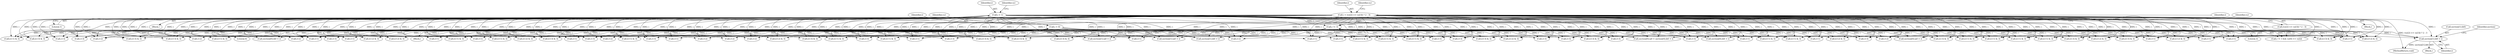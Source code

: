 digraph "0_poppler_a9b8ab4657dec65b8b86c225d12c533ad7e984e2@array" {
"1001233" [label="(Call,section[1].ib0 = i)"];
"1000640" [label="(Call,i = (vy[2] <= vy[3]) ? 2 : 3)"];
"1000661" [label="(Call,i = 1)"];
"1000674" [label="(Call,i != 3)"];
"1000685" [label="(Call,i = 0)"];
"1001132" [label="(Call,i+3)"];
"1001115" [label="(Call,(i+2) & 3)"];
"1000685" [label="(Call,i = 0)"];
"1000917" [label="(Call,i+1)"];
"1001131" [label="(Call,(i+3) & 3)"];
"1000979" [label="(Call,i+1)"];
"1000641" [label="(Identifier,i)"];
"1000790" [label="(Call,(i+1) & 3)"];
"1000686" [label="(Identifier,i)"];
"1001164" [label="(Call,i+3)"];
"1000899" [label="(Call,i+3)"];
"1000642" [label="(Call,(vy[2] <= vy[3]) ? 2 : 3)"];
"1000985" [label="(Call,(i+3) & 3)"];
"1000736" [label="(Call,(i+1) & 3)"];
"1001247" [label="(Call,i+1)"];
"1001073" [label="(Call,(i+3) & 3)"];
"1001080" [label="(Call,section[1].ia0 = i)"];
"1001169" [label="(Call,section[1].ia0 = i)"];
"1000767" [label="(Call,i+1)"];
"1000695" [label="(Call,(i+1) & 3)"];
"1001217" [label="(Call,(i+3) & 3)"];
"1000766" [label="(Call,(i+1) & 3)"];
"1000696" [label="(Call,i+1)"];
"1000660" [label="(Block,)"];
"1001016" [label="(Call,i+3)"];
"1000755" [label="(Call,(i+3) & 3)"];
"1000970" [label="(Call,i+1)"];
"1001060" [label="(Call,section[1].ib0 = i)"];
"1001210" [label="(Block,)"];
"1000791" [label="(Call,i+1)"];
"1001025" [label="(Call,(i+1) & 3)"];
"1001218" [label="(Call,i+3)"];
"1001055" [label="(Call,(i+2) & 3)"];
"1001015" [label="(Call,(i+3) & 3)"];
"1000802" [label="(Call,i+2)"];
"1000952" [label="(Call,(i+3) & 3)"];
"1001233" [label="(Call,section[1].ib0 = i)"];
"1001205" [label="(Call,i+2)"];
"1000684" [label="(Block,)"];
"1000863" [label="(Call,section[0].ib0 = i)"];
"1000851" [label="(Call,i+2)"];
"1000640" [label="(Call,i = (vy[2] <= vy[3]) ? 2 : 3)"];
"1000986" [label="(Call,i+3)"];
"1001157" [label="(Call,i+1)"];
"1000661" [label="(Call,i = 1)"];
"1000801" [label="(Call,(i+2) & 3)"];
"1000978" [label="(Call,(i+1) & 3)"];
"1000820" [label="(Call,i+3)"];
"1001032" [label="(Call,(i+3) & 3)"];
"1001056" [label="(Call,i+2)"];
"1001156" [label="(Call,(i+1) & 3)"];
"1000662" [label="(Identifier,i)"];
"1001234" [label="(Call,section[1].ib0)"];
"1001033" [label="(Call,i+3)"];
"1000742" [label="(Call,section[0].ia0 = i)"];
"1001000" [label="(Call,(i+1) & 3)"];
"1000687" [label="(Literal,0)"];
"1000882" [label="(Call,(i+2) & 3)"];
"1000722" [label="(Call,(i+2) & 3)"];
"1001243" [label="(Identifier,section)"];
"1000676" [label="(Literal,3)"];
"1000892" [label="(Call,i+1)"];
"1000953" [label="(Call,i+3)"];
"1001116" [label="(Call,i+2)"];
"1000655" [label="(Identifier,vy)"];
"1000891" [label="(Call,(i+1) & 3)"];
"1001094" [label="(Call,i+3)"];
"1001239" [label="(Identifier,i)"];
"1000663" [label="(Literal,1)"];
"1001026" [label="(Call,i+1)"];
"1001104" [label="(Call,(i+1) & 3)"];
"1000777" [label="(Call,(i+2) & 3)"];
"1001105" [label="(Call,i+1)"];
"1001229" [label="(Call,i+2)"];
"1000883" [label="(Call,i+2)"];
"1000668" [label="(Identifier,vy)"];
"1000723" [label="(Call,i+2)"];
"1000850" [label="(Call,(i+2) & 3)"];
"1000898" [label="(Call,(i+3) & 3)"];
"1000675" [label="(Identifier,i)"];
"1000107" [label="(Block,)"];
"1001182" [label="(Call,(i+1) & 3)"];
"1001193" [label="(Call,(i+3) & 3)"];
"1000756" [label="(Call,i+3)"];
"1001163" [label="(Call,(i+3) & 3)"];
"1000857" [label="(Call,section[0].ia0 = section[0].ib0 = i)"];
"1000806" [label="(Call,section[0].ib0 = i)"];
"1000916" [label="(Call,(i+1) & 3)"];
"1001147" [label="(Call,i+1)"];
"1001204" [label="(Call,(i+2) & 3)"];
"1000679" [label="(Identifier,vy)"];
"1000673" [label="(Call,i != 3 && vy[0] == vy[i])"];
"1000674" [label="(Call,i != 3)"];
"1000778" [label="(Call,i+2)"];
"1001093" [label="(Call,(i+3) & 3)"];
"1000691" [label="(Identifier,vy)"];
"1001146" [label="(Call,(i+1) & 3)"];
"1000969" [label="(Call,(i+1) & 3)"];
"1001246" [label="(Call,(i+1) & 3)"];
"1000933" [label="(Call,(i+3) & 3)"];
"1001228" [label="(Call,(i+2) & 3)"];
"1001774" [label="(MethodReturn,void)"];
"1001045" [label="(Call,i+1)"];
"1000737" [label="(Call,i+1)"];
"1000819" [label="(Call,(i+3) & 3)"];
"1001183" [label="(Call,i+1)"];
"1001074" [label="(Call,i+3)"];
"1001194" [label="(Call,i+3)"];
"1000934" [label="(Call,i+3)"];
"1001001" [label="(Call,i+1)"];
"1001044" [label="(Call,(i+1) & 3)"];
"1001233" -> "1001210"  [label="AST: "];
"1001233" -> "1001239"  [label="CFG: "];
"1001234" -> "1001233"  [label="AST: "];
"1001239" -> "1001233"  [label="AST: "];
"1001243" -> "1001233"  [label="CFG: "];
"1001233" -> "1001774"  [label="DDG: section[1].ib0"];
"1000640" -> "1001233"  [label="DDG: i"];
"1000661" -> "1001233"  [label="DDG: i"];
"1000674" -> "1001233"  [label="DDG: i"];
"1000685" -> "1001233"  [label="DDG: i"];
"1000640" -> "1000107"  [label="AST: "];
"1000640" -> "1000642"  [label="CFG: "];
"1000641" -> "1000640"  [label="AST: "];
"1000642" -> "1000640"  [label="AST: "];
"1000655" -> "1000640"  [label="CFG: "];
"1000640" -> "1001774"  [label="DDG: (vy[2] <= vy[3]) ? 2 : 3"];
"1000640" -> "1000674"  [label="DDG: i"];
"1000640" -> "1000695"  [label="DDG: i"];
"1000640" -> "1000696"  [label="DDG: i"];
"1000640" -> "1000722"  [label="DDG: i"];
"1000640" -> "1000723"  [label="DDG: i"];
"1000640" -> "1000736"  [label="DDG: i"];
"1000640" -> "1000737"  [label="DDG: i"];
"1000640" -> "1000742"  [label="DDG: i"];
"1000640" -> "1000755"  [label="DDG: i"];
"1000640" -> "1000756"  [label="DDG: i"];
"1000640" -> "1000766"  [label="DDG: i"];
"1000640" -> "1000767"  [label="DDG: i"];
"1000640" -> "1000777"  [label="DDG: i"];
"1000640" -> "1000778"  [label="DDG: i"];
"1000640" -> "1000790"  [label="DDG: i"];
"1000640" -> "1000791"  [label="DDG: i"];
"1000640" -> "1000801"  [label="DDG: i"];
"1000640" -> "1000802"  [label="DDG: i"];
"1000640" -> "1000806"  [label="DDG: i"];
"1000640" -> "1000819"  [label="DDG: i"];
"1000640" -> "1000820"  [label="DDG: i"];
"1000640" -> "1000850"  [label="DDG: i"];
"1000640" -> "1000851"  [label="DDG: i"];
"1000640" -> "1000857"  [label="DDG: i"];
"1000640" -> "1000863"  [label="DDG: i"];
"1000640" -> "1000882"  [label="DDG: i"];
"1000640" -> "1000883"  [label="DDG: i"];
"1000640" -> "1000891"  [label="DDG: i"];
"1000640" -> "1000892"  [label="DDG: i"];
"1000640" -> "1000898"  [label="DDG: i"];
"1000640" -> "1000899"  [label="DDG: i"];
"1000640" -> "1000916"  [label="DDG: i"];
"1000640" -> "1000917"  [label="DDG: i"];
"1000640" -> "1000933"  [label="DDG: i"];
"1000640" -> "1000934"  [label="DDG: i"];
"1000640" -> "1000952"  [label="DDG: i"];
"1000640" -> "1000953"  [label="DDG: i"];
"1000640" -> "1000969"  [label="DDG: i"];
"1000640" -> "1000970"  [label="DDG: i"];
"1000640" -> "1000978"  [label="DDG: i"];
"1000640" -> "1000979"  [label="DDG: i"];
"1000640" -> "1000985"  [label="DDG: i"];
"1000640" -> "1000986"  [label="DDG: i"];
"1000640" -> "1001000"  [label="DDG: i"];
"1000640" -> "1001001"  [label="DDG: i"];
"1000640" -> "1001015"  [label="DDG: i"];
"1000640" -> "1001016"  [label="DDG: i"];
"1000640" -> "1001025"  [label="DDG: i"];
"1000640" -> "1001026"  [label="DDG: i"];
"1000640" -> "1001032"  [label="DDG: i"];
"1000640" -> "1001033"  [label="DDG: i"];
"1000640" -> "1001044"  [label="DDG: i"];
"1000640" -> "1001045"  [label="DDG: i"];
"1000640" -> "1001055"  [label="DDG: i"];
"1000640" -> "1001056"  [label="DDG: i"];
"1000640" -> "1001060"  [label="DDG: i"];
"1000640" -> "1001073"  [label="DDG: i"];
"1000640" -> "1001074"  [label="DDG: i"];
"1000640" -> "1001080"  [label="DDG: i"];
"1000640" -> "1001093"  [label="DDG: i"];
"1000640" -> "1001094"  [label="DDG: i"];
"1000640" -> "1001104"  [label="DDG: i"];
"1000640" -> "1001105"  [label="DDG: i"];
"1000640" -> "1001115"  [label="DDG: i"];
"1000640" -> "1001116"  [label="DDG: i"];
"1000640" -> "1001131"  [label="DDG: i"];
"1000640" -> "1001132"  [label="DDG: i"];
"1000640" -> "1001146"  [label="DDG: i"];
"1000640" -> "1001147"  [label="DDG: i"];
"1000640" -> "1001156"  [label="DDG: i"];
"1000640" -> "1001157"  [label="DDG: i"];
"1000640" -> "1001163"  [label="DDG: i"];
"1000640" -> "1001164"  [label="DDG: i"];
"1000640" -> "1001169"  [label="DDG: i"];
"1000640" -> "1001182"  [label="DDG: i"];
"1000640" -> "1001183"  [label="DDG: i"];
"1000640" -> "1001193"  [label="DDG: i"];
"1000640" -> "1001194"  [label="DDG: i"];
"1000640" -> "1001204"  [label="DDG: i"];
"1000640" -> "1001205"  [label="DDG: i"];
"1000640" -> "1001217"  [label="DDG: i"];
"1000640" -> "1001218"  [label="DDG: i"];
"1000640" -> "1001228"  [label="DDG: i"];
"1000640" -> "1001229"  [label="DDG: i"];
"1000640" -> "1001246"  [label="DDG: i"];
"1000640" -> "1001247"  [label="DDG: i"];
"1000661" -> "1000660"  [label="AST: "];
"1000661" -> "1000663"  [label="CFG: "];
"1000662" -> "1000661"  [label="AST: "];
"1000663" -> "1000661"  [label="AST: "];
"1000668" -> "1000661"  [label="CFG: "];
"1000661" -> "1000674"  [label="DDG: i"];
"1000661" -> "1000695"  [label="DDG: i"];
"1000661" -> "1000696"  [label="DDG: i"];
"1000661" -> "1000722"  [label="DDG: i"];
"1000661" -> "1000723"  [label="DDG: i"];
"1000661" -> "1000736"  [label="DDG: i"];
"1000661" -> "1000737"  [label="DDG: i"];
"1000661" -> "1000742"  [label="DDG: i"];
"1000661" -> "1000755"  [label="DDG: i"];
"1000661" -> "1000756"  [label="DDG: i"];
"1000661" -> "1000766"  [label="DDG: i"];
"1000661" -> "1000767"  [label="DDG: i"];
"1000661" -> "1000777"  [label="DDG: i"];
"1000661" -> "1000778"  [label="DDG: i"];
"1000661" -> "1000790"  [label="DDG: i"];
"1000661" -> "1000791"  [label="DDG: i"];
"1000661" -> "1000801"  [label="DDG: i"];
"1000661" -> "1000802"  [label="DDG: i"];
"1000661" -> "1000806"  [label="DDG: i"];
"1000661" -> "1000819"  [label="DDG: i"];
"1000661" -> "1000820"  [label="DDG: i"];
"1000661" -> "1000850"  [label="DDG: i"];
"1000661" -> "1000851"  [label="DDG: i"];
"1000661" -> "1000857"  [label="DDG: i"];
"1000661" -> "1000863"  [label="DDG: i"];
"1000661" -> "1000882"  [label="DDG: i"];
"1000661" -> "1000883"  [label="DDG: i"];
"1000661" -> "1000891"  [label="DDG: i"];
"1000661" -> "1000892"  [label="DDG: i"];
"1000661" -> "1000898"  [label="DDG: i"];
"1000661" -> "1000899"  [label="DDG: i"];
"1000661" -> "1000916"  [label="DDG: i"];
"1000661" -> "1000917"  [label="DDG: i"];
"1000661" -> "1000933"  [label="DDG: i"];
"1000661" -> "1000934"  [label="DDG: i"];
"1000661" -> "1000952"  [label="DDG: i"];
"1000661" -> "1000953"  [label="DDG: i"];
"1000661" -> "1000969"  [label="DDG: i"];
"1000661" -> "1000970"  [label="DDG: i"];
"1000661" -> "1000978"  [label="DDG: i"];
"1000661" -> "1000979"  [label="DDG: i"];
"1000661" -> "1000985"  [label="DDG: i"];
"1000661" -> "1000986"  [label="DDG: i"];
"1000661" -> "1001000"  [label="DDG: i"];
"1000661" -> "1001001"  [label="DDG: i"];
"1000661" -> "1001015"  [label="DDG: i"];
"1000661" -> "1001016"  [label="DDG: i"];
"1000661" -> "1001025"  [label="DDG: i"];
"1000661" -> "1001026"  [label="DDG: i"];
"1000661" -> "1001032"  [label="DDG: i"];
"1000661" -> "1001033"  [label="DDG: i"];
"1000661" -> "1001044"  [label="DDG: i"];
"1000661" -> "1001045"  [label="DDG: i"];
"1000661" -> "1001055"  [label="DDG: i"];
"1000661" -> "1001056"  [label="DDG: i"];
"1000661" -> "1001060"  [label="DDG: i"];
"1000661" -> "1001073"  [label="DDG: i"];
"1000661" -> "1001074"  [label="DDG: i"];
"1000661" -> "1001080"  [label="DDG: i"];
"1000661" -> "1001093"  [label="DDG: i"];
"1000661" -> "1001094"  [label="DDG: i"];
"1000661" -> "1001104"  [label="DDG: i"];
"1000661" -> "1001105"  [label="DDG: i"];
"1000661" -> "1001115"  [label="DDG: i"];
"1000661" -> "1001116"  [label="DDG: i"];
"1000661" -> "1001131"  [label="DDG: i"];
"1000661" -> "1001132"  [label="DDG: i"];
"1000661" -> "1001146"  [label="DDG: i"];
"1000661" -> "1001147"  [label="DDG: i"];
"1000661" -> "1001156"  [label="DDG: i"];
"1000661" -> "1001157"  [label="DDG: i"];
"1000661" -> "1001163"  [label="DDG: i"];
"1000661" -> "1001164"  [label="DDG: i"];
"1000661" -> "1001169"  [label="DDG: i"];
"1000661" -> "1001182"  [label="DDG: i"];
"1000661" -> "1001183"  [label="DDG: i"];
"1000661" -> "1001193"  [label="DDG: i"];
"1000661" -> "1001194"  [label="DDG: i"];
"1000661" -> "1001204"  [label="DDG: i"];
"1000661" -> "1001205"  [label="DDG: i"];
"1000661" -> "1001217"  [label="DDG: i"];
"1000661" -> "1001218"  [label="DDG: i"];
"1000661" -> "1001228"  [label="DDG: i"];
"1000661" -> "1001229"  [label="DDG: i"];
"1000661" -> "1001246"  [label="DDG: i"];
"1000661" -> "1001247"  [label="DDG: i"];
"1000674" -> "1000673"  [label="AST: "];
"1000674" -> "1000676"  [label="CFG: "];
"1000675" -> "1000674"  [label="AST: "];
"1000676" -> "1000674"  [label="AST: "];
"1000679" -> "1000674"  [label="CFG: "];
"1000673" -> "1000674"  [label="CFG: "];
"1000674" -> "1000673"  [label="DDG: i"];
"1000674" -> "1000673"  [label="DDG: 3"];
"1000674" -> "1000695"  [label="DDG: i"];
"1000674" -> "1000696"  [label="DDG: i"];
"1000674" -> "1000722"  [label="DDG: i"];
"1000674" -> "1000723"  [label="DDG: i"];
"1000674" -> "1000736"  [label="DDG: i"];
"1000674" -> "1000737"  [label="DDG: i"];
"1000674" -> "1000742"  [label="DDG: i"];
"1000674" -> "1000755"  [label="DDG: i"];
"1000674" -> "1000756"  [label="DDG: i"];
"1000674" -> "1000766"  [label="DDG: i"];
"1000674" -> "1000767"  [label="DDG: i"];
"1000674" -> "1000777"  [label="DDG: i"];
"1000674" -> "1000778"  [label="DDG: i"];
"1000674" -> "1000790"  [label="DDG: i"];
"1000674" -> "1000791"  [label="DDG: i"];
"1000674" -> "1000801"  [label="DDG: i"];
"1000674" -> "1000802"  [label="DDG: i"];
"1000674" -> "1000806"  [label="DDG: i"];
"1000674" -> "1000819"  [label="DDG: i"];
"1000674" -> "1000820"  [label="DDG: i"];
"1000674" -> "1000850"  [label="DDG: i"];
"1000674" -> "1000851"  [label="DDG: i"];
"1000674" -> "1000857"  [label="DDG: i"];
"1000674" -> "1000863"  [label="DDG: i"];
"1000674" -> "1000882"  [label="DDG: i"];
"1000674" -> "1000883"  [label="DDG: i"];
"1000674" -> "1000891"  [label="DDG: i"];
"1000674" -> "1000892"  [label="DDG: i"];
"1000674" -> "1000898"  [label="DDG: i"];
"1000674" -> "1000899"  [label="DDG: i"];
"1000674" -> "1000916"  [label="DDG: i"];
"1000674" -> "1000917"  [label="DDG: i"];
"1000674" -> "1000933"  [label="DDG: i"];
"1000674" -> "1000934"  [label="DDG: i"];
"1000674" -> "1000952"  [label="DDG: i"];
"1000674" -> "1000953"  [label="DDG: i"];
"1000674" -> "1000969"  [label="DDG: i"];
"1000674" -> "1000970"  [label="DDG: i"];
"1000674" -> "1000978"  [label="DDG: i"];
"1000674" -> "1000979"  [label="DDG: i"];
"1000674" -> "1000985"  [label="DDG: i"];
"1000674" -> "1000986"  [label="DDG: i"];
"1000674" -> "1001000"  [label="DDG: i"];
"1000674" -> "1001001"  [label="DDG: i"];
"1000674" -> "1001015"  [label="DDG: i"];
"1000674" -> "1001016"  [label="DDG: i"];
"1000674" -> "1001025"  [label="DDG: i"];
"1000674" -> "1001026"  [label="DDG: i"];
"1000674" -> "1001032"  [label="DDG: i"];
"1000674" -> "1001033"  [label="DDG: i"];
"1000674" -> "1001044"  [label="DDG: i"];
"1000674" -> "1001045"  [label="DDG: i"];
"1000674" -> "1001055"  [label="DDG: i"];
"1000674" -> "1001056"  [label="DDG: i"];
"1000674" -> "1001060"  [label="DDG: i"];
"1000674" -> "1001073"  [label="DDG: i"];
"1000674" -> "1001074"  [label="DDG: i"];
"1000674" -> "1001080"  [label="DDG: i"];
"1000674" -> "1001093"  [label="DDG: i"];
"1000674" -> "1001094"  [label="DDG: i"];
"1000674" -> "1001104"  [label="DDG: i"];
"1000674" -> "1001105"  [label="DDG: i"];
"1000674" -> "1001115"  [label="DDG: i"];
"1000674" -> "1001116"  [label="DDG: i"];
"1000674" -> "1001131"  [label="DDG: i"];
"1000674" -> "1001132"  [label="DDG: i"];
"1000674" -> "1001146"  [label="DDG: i"];
"1000674" -> "1001147"  [label="DDG: i"];
"1000674" -> "1001156"  [label="DDG: i"];
"1000674" -> "1001157"  [label="DDG: i"];
"1000674" -> "1001163"  [label="DDG: i"];
"1000674" -> "1001164"  [label="DDG: i"];
"1000674" -> "1001169"  [label="DDG: i"];
"1000674" -> "1001182"  [label="DDG: i"];
"1000674" -> "1001183"  [label="DDG: i"];
"1000674" -> "1001193"  [label="DDG: i"];
"1000674" -> "1001194"  [label="DDG: i"];
"1000674" -> "1001204"  [label="DDG: i"];
"1000674" -> "1001205"  [label="DDG: i"];
"1000674" -> "1001217"  [label="DDG: i"];
"1000674" -> "1001218"  [label="DDG: i"];
"1000674" -> "1001228"  [label="DDG: i"];
"1000674" -> "1001229"  [label="DDG: i"];
"1000674" -> "1001246"  [label="DDG: i"];
"1000674" -> "1001247"  [label="DDG: i"];
"1000685" -> "1000684"  [label="AST: "];
"1000685" -> "1000687"  [label="CFG: "];
"1000686" -> "1000685"  [label="AST: "];
"1000687" -> "1000685"  [label="AST: "];
"1000691" -> "1000685"  [label="CFG: "];
"1000685" -> "1000695"  [label="DDG: i"];
"1000685" -> "1000696"  [label="DDG: i"];
"1000685" -> "1000722"  [label="DDG: i"];
"1000685" -> "1000723"  [label="DDG: i"];
"1000685" -> "1000736"  [label="DDG: i"];
"1000685" -> "1000737"  [label="DDG: i"];
"1000685" -> "1000742"  [label="DDG: i"];
"1000685" -> "1000755"  [label="DDG: i"];
"1000685" -> "1000756"  [label="DDG: i"];
"1000685" -> "1000766"  [label="DDG: i"];
"1000685" -> "1000767"  [label="DDG: i"];
"1000685" -> "1000777"  [label="DDG: i"];
"1000685" -> "1000778"  [label="DDG: i"];
"1000685" -> "1000790"  [label="DDG: i"];
"1000685" -> "1000791"  [label="DDG: i"];
"1000685" -> "1000801"  [label="DDG: i"];
"1000685" -> "1000802"  [label="DDG: i"];
"1000685" -> "1000806"  [label="DDG: i"];
"1000685" -> "1000819"  [label="DDG: i"];
"1000685" -> "1000820"  [label="DDG: i"];
"1000685" -> "1000850"  [label="DDG: i"];
"1000685" -> "1000851"  [label="DDG: i"];
"1000685" -> "1000857"  [label="DDG: i"];
"1000685" -> "1000863"  [label="DDG: i"];
"1000685" -> "1000882"  [label="DDG: i"];
"1000685" -> "1000883"  [label="DDG: i"];
"1000685" -> "1000891"  [label="DDG: i"];
"1000685" -> "1000892"  [label="DDG: i"];
"1000685" -> "1000898"  [label="DDG: i"];
"1000685" -> "1000899"  [label="DDG: i"];
"1000685" -> "1000916"  [label="DDG: i"];
"1000685" -> "1000917"  [label="DDG: i"];
"1000685" -> "1000933"  [label="DDG: i"];
"1000685" -> "1000934"  [label="DDG: i"];
"1000685" -> "1000952"  [label="DDG: i"];
"1000685" -> "1000953"  [label="DDG: i"];
"1000685" -> "1000969"  [label="DDG: i"];
"1000685" -> "1000970"  [label="DDG: i"];
"1000685" -> "1000978"  [label="DDG: i"];
"1000685" -> "1000979"  [label="DDG: i"];
"1000685" -> "1000985"  [label="DDG: i"];
"1000685" -> "1000986"  [label="DDG: i"];
"1000685" -> "1001000"  [label="DDG: i"];
"1000685" -> "1001001"  [label="DDG: i"];
"1000685" -> "1001015"  [label="DDG: i"];
"1000685" -> "1001016"  [label="DDG: i"];
"1000685" -> "1001025"  [label="DDG: i"];
"1000685" -> "1001026"  [label="DDG: i"];
"1000685" -> "1001032"  [label="DDG: i"];
"1000685" -> "1001033"  [label="DDG: i"];
"1000685" -> "1001044"  [label="DDG: i"];
"1000685" -> "1001045"  [label="DDG: i"];
"1000685" -> "1001055"  [label="DDG: i"];
"1000685" -> "1001056"  [label="DDG: i"];
"1000685" -> "1001060"  [label="DDG: i"];
"1000685" -> "1001073"  [label="DDG: i"];
"1000685" -> "1001074"  [label="DDG: i"];
"1000685" -> "1001080"  [label="DDG: i"];
"1000685" -> "1001093"  [label="DDG: i"];
"1000685" -> "1001094"  [label="DDG: i"];
"1000685" -> "1001104"  [label="DDG: i"];
"1000685" -> "1001105"  [label="DDG: i"];
"1000685" -> "1001115"  [label="DDG: i"];
"1000685" -> "1001116"  [label="DDG: i"];
"1000685" -> "1001131"  [label="DDG: i"];
"1000685" -> "1001132"  [label="DDG: i"];
"1000685" -> "1001146"  [label="DDG: i"];
"1000685" -> "1001147"  [label="DDG: i"];
"1000685" -> "1001156"  [label="DDG: i"];
"1000685" -> "1001157"  [label="DDG: i"];
"1000685" -> "1001163"  [label="DDG: i"];
"1000685" -> "1001164"  [label="DDG: i"];
"1000685" -> "1001169"  [label="DDG: i"];
"1000685" -> "1001182"  [label="DDG: i"];
"1000685" -> "1001183"  [label="DDG: i"];
"1000685" -> "1001193"  [label="DDG: i"];
"1000685" -> "1001194"  [label="DDG: i"];
"1000685" -> "1001204"  [label="DDG: i"];
"1000685" -> "1001205"  [label="DDG: i"];
"1000685" -> "1001217"  [label="DDG: i"];
"1000685" -> "1001218"  [label="DDG: i"];
"1000685" -> "1001228"  [label="DDG: i"];
"1000685" -> "1001229"  [label="DDG: i"];
"1000685" -> "1001246"  [label="DDG: i"];
"1000685" -> "1001247"  [label="DDG: i"];
}
